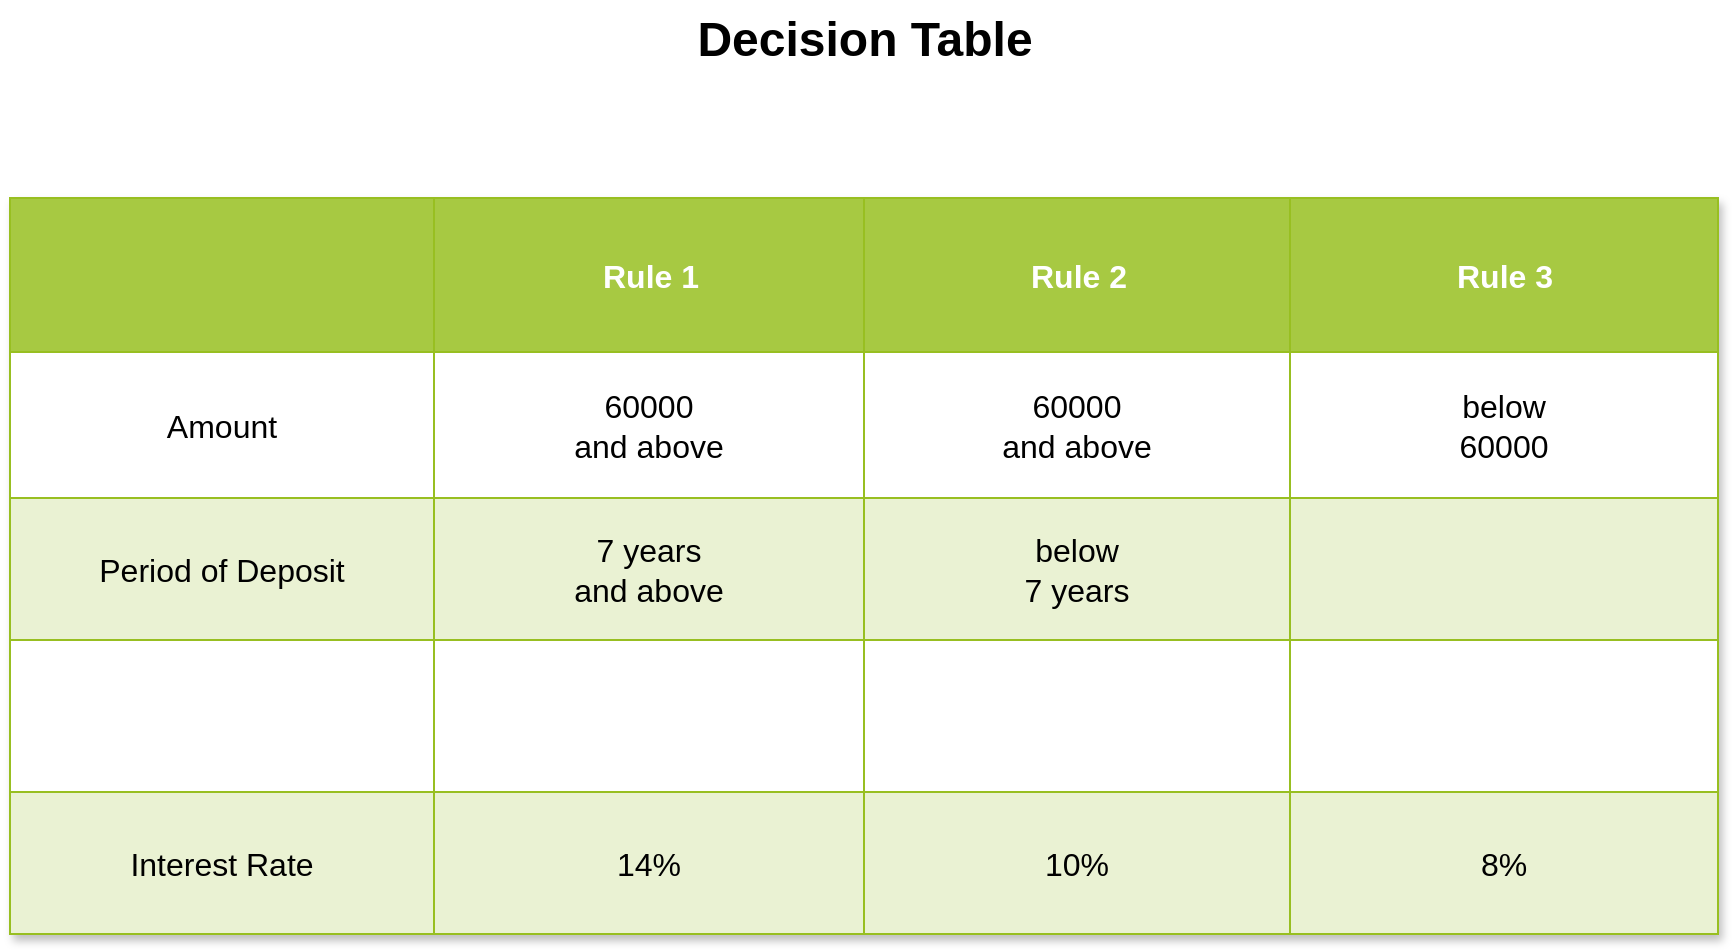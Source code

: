 <mxfile version="24.7.6">
  <diagram name="Page-1" id="j1TL6oEyb0srSygs45Bc">
    <mxGraphModel dx="1900" dy="1180" grid="1" gridSize="10" guides="1" tooltips="1" connect="1" arrows="1" fold="1" page="1" pageScale="1" pageWidth="1169" pageHeight="827" math="0" shadow="0">
      <root>
        <mxCell id="0" />
        <mxCell id="1" parent="0" />
        <mxCell id="q82tHT-P3F_l17lHXIMv-1" value="Assets" style="childLayout=tableLayout;recursiveResize=0;strokeColor=#98bf21;fillColor=#A7C942;shadow=1;fontSize=16;" vertex="1" parent="1">
          <mxGeometry x="158" y="229" width="853.76" height="368" as="geometry" />
        </mxCell>
        <mxCell id="q82tHT-P3F_l17lHXIMv-2" style="shape=tableRow;horizontal=0;startSize=0;swimlaneHead=0;swimlaneBody=0;top=0;left=0;bottom=0;right=0;dropTarget=0;collapsible=0;recursiveResize=0;expand=0;fontStyle=0;strokeColor=inherit;fillColor=#ffffff;fontSize=16;" vertex="1" parent="q82tHT-P3F_l17lHXIMv-1">
          <mxGeometry width="853.76" height="77" as="geometry" />
        </mxCell>
        <mxCell id="q82tHT-P3F_l17lHXIMv-3" value="" style="connectable=0;recursiveResize=0;strokeColor=inherit;fillColor=#A7C942;align=center;fontStyle=1;fontColor=#FFFFFF;html=1;fontSize=16;" vertex="1" parent="q82tHT-P3F_l17lHXIMv-2">
          <mxGeometry width="212" height="77" as="geometry">
            <mxRectangle width="212" height="77" as="alternateBounds" />
          </mxGeometry>
        </mxCell>
        <mxCell id="q82tHT-P3F_l17lHXIMv-4" value="Rule 1" style="connectable=0;recursiveResize=0;strokeColor=inherit;fillColor=#A7C942;align=center;fontStyle=1;fontColor=#FFFFFF;html=1;fontSize=16;" vertex="1" parent="q82tHT-P3F_l17lHXIMv-2">
          <mxGeometry x="212" width="215" height="77" as="geometry">
            <mxRectangle width="215" height="77" as="alternateBounds" />
          </mxGeometry>
        </mxCell>
        <mxCell id="q82tHT-P3F_l17lHXIMv-5" value="Rule 2" style="connectable=0;recursiveResize=0;strokeColor=inherit;fillColor=#A7C942;align=center;fontStyle=1;fontColor=#FFFFFF;html=1;fontSize=16;" vertex="1" parent="q82tHT-P3F_l17lHXIMv-2">
          <mxGeometry x="427" width="213" height="77" as="geometry">
            <mxRectangle width="213" height="77" as="alternateBounds" />
          </mxGeometry>
        </mxCell>
        <mxCell id="q82tHT-P3F_l17lHXIMv-43" value="Rule 3" style="connectable=0;recursiveResize=0;strokeColor=inherit;fillColor=#A7C942;align=center;fontStyle=1;fontColor=#FFFFFF;html=1;fontSize=16;" vertex="1" parent="q82tHT-P3F_l17lHXIMv-2">
          <mxGeometry x="640" width="214" height="77" as="geometry">
            <mxRectangle width="214" height="77" as="alternateBounds" />
          </mxGeometry>
        </mxCell>
        <mxCell id="q82tHT-P3F_l17lHXIMv-6" value="" style="shape=tableRow;horizontal=0;startSize=0;swimlaneHead=0;swimlaneBody=0;top=0;left=0;bottom=0;right=0;dropTarget=0;collapsible=0;recursiveResize=0;expand=0;fontStyle=0;strokeColor=inherit;fillColor=#ffffff;fontSize=16;" vertex="1" parent="q82tHT-P3F_l17lHXIMv-1">
          <mxGeometry y="77" width="853.76" height="73" as="geometry" />
        </mxCell>
        <mxCell id="q82tHT-P3F_l17lHXIMv-7" value="Amount" style="connectable=0;recursiveResize=0;strokeColor=inherit;fillColor=inherit;align=center;whiteSpace=wrap;html=1;fontSize=16;" vertex="1" parent="q82tHT-P3F_l17lHXIMv-6">
          <mxGeometry width="212" height="73" as="geometry">
            <mxRectangle width="212" height="73" as="alternateBounds" />
          </mxGeometry>
        </mxCell>
        <mxCell id="q82tHT-P3F_l17lHXIMv-8" value="&lt;div style=&quot;font-size: 16px;&quot;&gt;60000&lt;/div&gt;&lt;div style=&quot;font-size: 16px;&quot;&gt;and above&lt;/div&gt;" style="connectable=0;recursiveResize=0;strokeColor=inherit;fillColor=inherit;align=center;whiteSpace=wrap;html=1;fontSize=16;" vertex="1" parent="q82tHT-P3F_l17lHXIMv-6">
          <mxGeometry x="212" width="215" height="73" as="geometry">
            <mxRectangle width="215" height="73" as="alternateBounds" />
          </mxGeometry>
        </mxCell>
        <mxCell id="q82tHT-P3F_l17lHXIMv-9" value="60000&lt;div style=&quot;font-size: 16px;&quot;&gt;and above&lt;/div&gt;" style="connectable=0;recursiveResize=0;strokeColor=inherit;fillColor=inherit;align=center;whiteSpace=wrap;html=1;fontSize=16;" vertex="1" parent="q82tHT-P3F_l17lHXIMv-6">
          <mxGeometry x="427" width="213" height="73" as="geometry">
            <mxRectangle width="213" height="73" as="alternateBounds" />
          </mxGeometry>
        </mxCell>
        <mxCell id="q82tHT-P3F_l17lHXIMv-44" value="below&lt;div style=&quot;font-size: 16px;&quot;&gt;60000&lt;/div&gt;" style="connectable=0;recursiveResize=0;strokeColor=inherit;fillColor=inherit;align=center;whiteSpace=wrap;html=1;fontSize=16;" vertex="1" parent="q82tHT-P3F_l17lHXIMv-6">
          <mxGeometry x="640" width="214" height="73" as="geometry">
            <mxRectangle width="214" height="73" as="alternateBounds" />
          </mxGeometry>
        </mxCell>
        <mxCell id="q82tHT-P3F_l17lHXIMv-10" value="" style="shape=tableRow;horizontal=0;startSize=0;swimlaneHead=0;swimlaneBody=0;top=0;left=0;bottom=0;right=0;dropTarget=0;collapsible=0;recursiveResize=0;expand=0;fontStyle=1;strokeColor=inherit;fillColor=#EAF2D3;fontSize=16;" vertex="1" parent="q82tHT-P3F_l17lHXIMv-1">
          <mxGeometry y="150" width="853.76" height="71" as="geometry" />
        </mxCell>
        <mxCell id="q82tHT-P3F_l17lHXIMv-11" value="Period of Deposit" style="connectable=0;recursiveResize=0;strokeColor=inherit;fillColor=inherit;whiteSpace=wrap;html=1;fontSize=16;" vertex="1" parent="q82tHT-P3F_l17lHXIMv-10">
          <mxGeometry width="212" height="71" as="geometry">
            <mxRectangle width="212" height="71" as="alternateBounds" />
          </mxGeometry>
        </mxCell>
        <mxCell id="q82tHT-P3F_l17lHXIMv-12" value="7 years&lt;div style=&quot;font-size: 16px;&quot;&gt;and above&lt;/div&gt;" style="connectable=0;recursiveResize=0;strokeColor=inherit;fillColor=inherit;whiteSpace=wrap;html=1;fontSize=16;" vertex="1" parent="q82tHT-P3F_l17lHXIMv-10">
          <mxGeometry x="212" width="215" height="71" as="geometry">
            <mxRectangle width="215" height="71" as="alternateBounds" />
          </mxGeometry>
        </mxCell>
        <mxCell id="q82tHT-P3F_l17lHXIMv-13" value="below&lt;div style=&quot;font-size: 16px;&quot;&gt;7 years&lt;/div&gt;" style="connectable=0;recursiveResize=0;strokeColor=inherit;fillColor=inherit;whiteSpace=wrap;html=1;fontSize=16;" vertex="1" parent="q82tHT-P3F_l17lHXIMv-10">
          <mxGeometry x="427" width="213" height="71" as="geometry">
            <mxRectangle width="213" height="71" as="alternateBounds" />
          </mxGeometry>
        </mxCell>
        <mxCell id="q82tHT-P3F_l17lHXIMv-45" style="connectable=0;recursiveResize=0;strokeColor=inherit;fillColor=inherit;whiteSpace=wrap;html=1;fontSize=16;" vertex="1" parent="q82tHT-P3F_l17lHXIMv-10">
          <mxGeometry x="640" width="214" height="71" as="geometry">
            <mxRectangle width="214" height="71" as="alternateBounds" />
          </mxGeometry>
        </mxCell>
        <mxCell id="q82tHT-P3F_l17lHXIMv-14" value="" style="shape=tableRow;horizontal=0;startSize=0;swimlaneHead=0;swimlaneBody=0;top=0;left=0;bottom=0;right=0;dropTarget=0;collapsible=0;recursiveResize=0;expand=0;fontStyle=0;strokeColor=inherit;fillColor=#ffffff;fontSize=16;" vertex="1" parent="q82tHT-P3F_l17lHXIMv-1">
          <mxGeometry y="221" width="853.76" height="76" as="geometry" />
        </mxCell>
        <mxCell id="q82tHT-P3F_l17lHXIMv-15" value="" style="connectable=0;recursiveResize=0;strokeColor=inherit;fillColor=inherit;fontStyle=0;align=center;whiteSpace=wrap;html=1;fontSize=16;" vertex="1" parent="q82tHT-P3F_l17lHXIMv-14">
          <mxGeometry width="212" height="76" as="geometry">
            <mxRectangle width="212" height="76" as="alternateBounds" />
          </mxGeometry>
        </mxCell>
        <mxCell id="q82tHT-P3F_l17lHXIMv-16" value="" style="connectable=0;recursiveResize=0;strokeColor=inherit;fillColor=inherit;fontStyle=0;align=center;whiteSpace=wrap;html=1;fontSize=16;" vertex="1" parent="q82tHT-P3F_l17lHXIMv-14">
          <mxGeometry x="212" width="215" height="76" as="geometry">
            <mxRectangle width="215" height="76" as="alternateBounds" />
          </mxGeometry>
        </mxCell>
        <mxCell id="q82tHT-P3F_l17lHXIMv-17" value="" style="connectable=0;recursiveResize=0;strokeColor=inherit;fillColor=inherit;fontStyle=0;align=center;whiteSpace=wrap;html=1;fontSize=16;" vertex="1" parent="q82tHT-P3F_l17lHXIMv-14">
          <mxGeometry x="427" width="213" height="76" as="geometry">
            <mxRectangle width="213" height="76" as="alternateBounds" />
          </mxGeometry>
        </mxCell>
        <mxCell id="q82tHT-P3F_l17lHXIMv-46" style="connectable=0;recursiveResize=0;strokeColor=inherit;fillColor=inherit;fontStyle=0;align=center;whiteSpace=wrap;html=1;fontSize=16;" vertex="1" parent="q82tHT-P3F_l17lHXIMv-14">
          <mxGeometry x="640" width="214" height="76" as="geometry">
            <mxRectangle width="214" height="76" as="alternateBounds" />
          </mxGeometry>
        </mxCell>
        <mxCell id="q82tHT-P3F_l17lHXIMv-18" value="" style="shape=tableRow;horizontal=0;startSize=0;swimlaneHead=0;swimlaneBody=0;top=0;left=0;bottom=0;right=0;dropTarget=0;collapsible=0;recursiveResize=0;expand=0;fontStyle=1;strokeColor=inherit;fillColor=#EAF2D3;fontSize=16;" vertex="1" parent="q82tHT-P3F_l17lHXIMv-1">
          <mxGeometry y="297" width="853.76" height="71" as="geometry" />
        </mxCell>
        <mxCell id="q82tHT-P3F_l17lHXIMv-19" value="Interest Rate" style="connectable=0;recursiveResize=0;strokeColor=inherit;fillColor=inherit;whiteSpace=wrap;html=1;fontSize=16;" vertex="1" parent="q82tHT-P3F_l17lHXIMv-18">
          <mxGeometry width="212" height="71" as="geometry">
            <mxRectangle width="212" height="71" as="alternateBounds" />
          </mxGeometry>
        </mxCell>
        <mxCell id="q82tHT-P3F_l17lHXIMv-20" value="14%" style="connectable=0;recursiveResize=0;strokeColor=inherit;fillColor=inherit;whiteSpace=wrap;html=1;fontSize=16;" vertex="1" parent="q82tHT-P3F_l17lHXIMv-18">
          <mxGeometry x="212" width="215" height="71" as="geometry">
            <mxRectangle width="215" height="71" as="alternateBounds" />
          </mxGeometry>
        </mxCell>
        <mxCell id="q82tHT-P3F_l17lHXIMv-21" value="10%" style="connectable=0;recursiveResize=0;strokeColor=inherit;fillColor=inherit;whiteSpace=wrap;html=1;fontSize=16;" vertex="1" parent="q82tHT-P3F_l17lHXIMv-18">
          <mxGeometry x="427" width="213" height="71" as="geometry">
            <mxRectangle width="213" height="71" as="alternateBounds" />
          </mxGeometry>
        </mxCell>
        <mxCell id="q82tHT-P3F_l17lHXIMv-47" value="8%" style="connectable=0;recursiveResize=0;strokeColor=inherit;fillColor=inherit;whiteSpace=wrap;html=1;fontSize=16;" vertex="1" parent="q82tHT-P3F_l17lHXIMv-18">
          <mxGeometry x="640" width="214" height="71" as="geometry">
            <mxRectangle width="214" height="71" as="alternateBounds" />
          </mxGeometry>
        </mxCell>
        <mxCell id="q82tHT-P3F_l17lHXIMv-48" value="&lt;font style=&quot;font-size: 24px;&quot;&gt;Decision Table&lt;/font&gt;" style="text;strokeColor=none;fillColor=none;html=1;fontSize=16;fontStyle=1;verticalAlign=middle;align=center;" vertex="1" parent="1">
          <mxGeometry x="467" y="130" width="236" height="40" as="geometry" />
        </mxCell>
      </root>
    </mxGraphModel>
  </diagram>
</mxfile>
